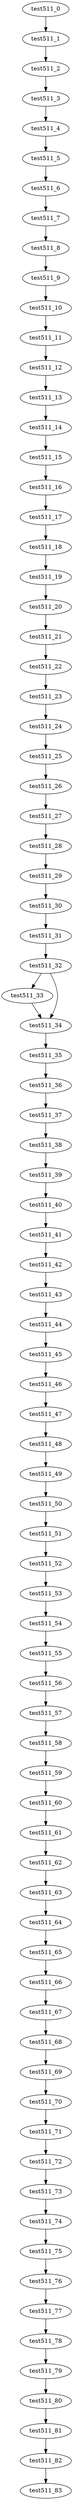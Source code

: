 digraph G {
test511_0->test511_1;
test511_1->test511_2;
test511_2->test511_3;
test511_3->test511_4;
test511_4->test511_5;
test511_5->test511_6;
test511_6->test511_7;
test511_7->test511_8;
test511_8->test511_9;
test511_9->test511_10;
test511_10->test511_11;
test511_11->test511_12;
test511_12->test511_13;
test511_13->test511_14;
test511_14->test511_15;
test511_15->test511_16;
test511_16->test511_17;
test511_17->test511_18;
test511_18->test511_19;
test511_19->test511_20;
test511_20->test511_21;
test511_21->test511_22;
test511_22->test511_23;
test511_23->test511_24;
test511_24->test511_25;
test511_25->test511_26;
test511_26->test511_27;
test511_27->test511_28;
test511_28->test511_29;
test511_29->test511_30;
test511_30->test511_31;
test511_31->test511_32;
test511_32->test511_33;
test511_32->test511_34;
test511_33->test511_34;
test511_34->test511_35;
test511_35->test511_36;
test511_36->test511_37;
test511_37->test511_38;
test511_38->test511_39;
test511_39->test511_40;
test511_40->test511_41;
test511_41->test511_42;
test511_42->test511_43;
test511_43->test511_44;
test511_44->test511_45;
test511_45->test511_46;
test511_46->test511_47;
test511_47->test511_48;
test511_48->test511_49;
test511_49->test511_50;
test511_50->test511_51;
test511_51->test511_52;
test511_52->test511_53;
test511_53->test511_54;
test511_54->test511_55;
test511_55->test511_56;
test511_56->test511_57;
test511_57->test511_58;
test511_58->test511_59;
test511_59->test511_60;
test511_60->test511_61;
test511_61->test511_62;
test511_62->test511_63;
test511_63->test511_64;
test511_64->test511_65;
test511_65->test511_66;
test511_66->test511_67;
test511_67->test511_68;
test511_68->test511_69;
test511_69->test511_70;
test511_70->test511_71;
test511_71->test511_72;
test511_72->test511_73;
test511_73->test511_74;
test511_74->test511_75;
test511_75->test511_76;
test511_76->test511_77;
test511_77->test511_78;
test511_78->test511_79;
test511_79->test511_80;
test511_80->test511_81;
test511_81->test511_82;
test511_82->test511_83;

}

